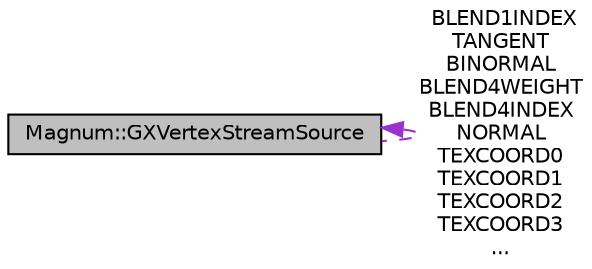 digraph "Magnum::GXVertexStreamSource"
{
  edge [fontname="Helvetica",fontsize="10",labelfontname="Helvetica",labelfontsize="10"];
  node [fontname="Helvetica",fontsize="10",shape=record];
  Node1 [label="Magnum::GXVertexStreamSource",height=0.2,width=0.4,color="black", fillcolor="grey75", style="filled", fontcolor="black"];
  Node1 -> Node1 [dir="back",color="darkorchid3",fontsize="10",style="dashed",label=" BLEND1INDEX\nTANGENT\nBINORMAL\nBLEND4WEIGHT\nBLEND4INDEX\nNORMAL\nTEXCOORD0\nTEXCOORD1\nTEXCOORD2\nTEXCOORD3\n..." ,fontname="Helvetica"];
}
